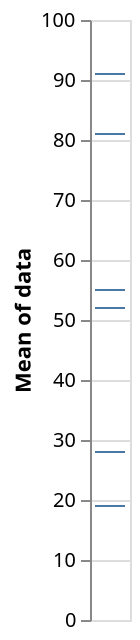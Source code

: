 {
  "$schema": "https://vega.github.io/schema/vega/v5.json",
  "background": "white",
  "padding": 5,
  "width": 20,
  "height": 300,
  "style": "cell",
  "data": [
    {"name": "source_0", "values": [28, 55, 28, 91, 81, 55, 19, 81, 52]},
    {
      "name": "data_0",
      "source": "source_0",
      "transform": [
        {
          "type": "aggregate",
          "groupby": ["data"],
          "ops": ["mean"],
          "fields": ["data"],
          "as": ["mean_data"]
        },
        {
          "type": "filter",
          "expr": "isValid(datum[\"mean_data\"]) && isFinite(+datum[\"mean_data\"])"
        }
      ]
    }
  ],
  "marks": [
    {
      "name": "marks",
      "type": "rect",
      "style": ["tick"],
      "from": {"data": "data_0"},
      "encode": {
        "update": {
          "fill": {"value": "#4c78a8"},
          "tooltip": {
            "signal": "isValid(datum[\"data\"]) ? datum[\"data\"] : \"\"+datum[\"data\"]"
          },
          "ariaRoleDescription": {"value": "tick"},
          "description": {
            "signal": "\"Mean of data: \" + (format(datum[\"mean_data\"], \"\")) + \"; data: \" + (isValid(datum[\"data\"]) ? datum[\"data\"] : \"\"+datum[\"data\"])"
          },
          "xc": {"signal": "width", "mult": 0.5},
          "width": {"signal": "0.75 * width"},
          "yc": {"scale": "y", "field": "mean_data"},
          "height": {"value": 1}
        }
      }
    }
  ],
  "scales": [
    {
      "name": "y",
      "type": "linear",
      "domain": {"data": "data_0", "field": "mean_data"},
      "range": [{"signal": "height"}, 0],
      "nice": true,
      "zero": true
    }
  ],
  "axes": [
    {
      "scale": "y",
      "orient": "left",
      "grid": true,
      "tickCount": {"signal": "ceil(height/40)"},
      "domain": false,
      "labels": false,
      "aria": false,
      "maxExtent": 0,
      "minExtent": 0,
      "ticks": false,
      "zindex": 0
    },
    {
      "scale": "y",
      "orient": "left",
      "grid": false,
      "title": "Mean of data",
      "labelOverlap": true,
      "tickCount": {"signal": "ceil(height/40)"},
      "zindex": 0
    }
  ]
}
